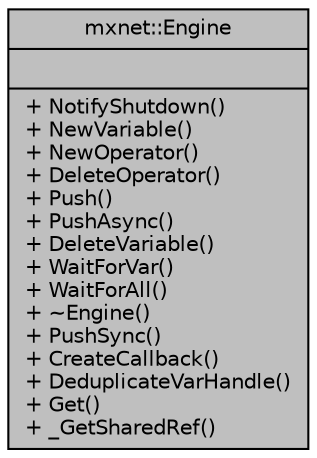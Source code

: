 digraph "mxnet::Engine"
{
  edge [fontname="Helvetica",fontsize="10",labelfontname="Helvetica",labelfontsize="10"];
  node [fontname="Helvetica",fontsize="10",shape=record];
  Node1 [label="{mxnet::Engine\n||+ NotifyShutdown()\l+ NewVariable()\l+ NewOperator()\l+ DeleteOperator()\l+ Push()\l+ PushAsync()\l+ DeleteVariable()\l+ WaitForVar()\l+ WaitForAll()\l+ ~Engine()\l+ PushSync()\l+ CreateCallback()\l+ DeduplicateVarHandle()\l+ Get()\l+ _GetSharedRef()\l}",height=0.2,width=0.4,color="black", fillcolor="grey75", style="filled" fontcolor="black"];
}
